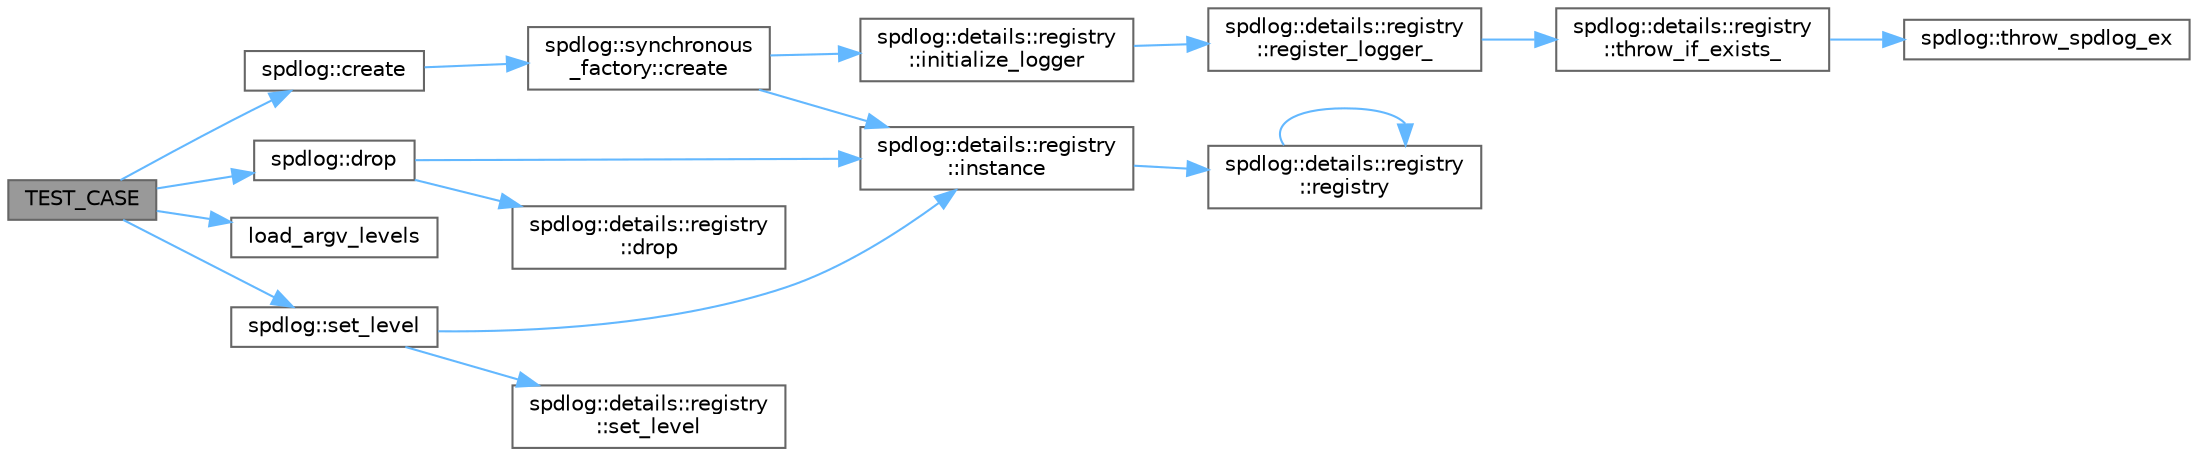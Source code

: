 digraph "TEST_CASE"
{
 // LATEX_PDF_SIZE
  bgcolor="transparent";
  edge [fontname=Helvetica,fontsize=10,labelfontname=Helvetica,labelfontsize=10];
  node [fontname=Helvetica,fontsize=10,shape=box,height=0.2,width=0.4];
  rankdir="LR";
  Node1 [id="Node000001",label="TEST_CASE",height=0.2,width=0.4,color="gray40", fillcolor="grey60", style="filled", fontcolor="black",tooltip=" "];
  Node1 -> Node2 [id="edge17_Node000001_Node000002",color="steelblue1",style="solid",tooltip=" "];
  Node2 [id="Node000002",label="spdlog::create",height=0.2,width=0.4,color="grey40", fillcolor="white", style="filled",URL="$namespacespdlog.html#a564c2ba1d44b490a1b77f69f3c94d2e5",tooltip=" "];
  Node2 -> Node3 [id="edge18_Node000002_Node000003",color="steelblue1",style="solid",tooltip=" "];
  Node3 [id="Node000003",label="spdlog::synchronous\l_factory::create",height=0.2,width=0.4,color="grey40", fillcolor="white", style="filled",URL="$structspdlog_1_1synchronous__factory.html#a3b4669ad8074096f74bcebfbcf6f6a48",tooltip=" "];
  Node3 -> Node4 [id="edge19_Node000003_Node000004",color="steelblue1",style="solid",tooltip=" "];
  Node4 [id="Node000004",label="spdlog::details::registry\l::initialize_logger",height=0.2,width=0.4,color="grey40", fillcolor="white", style="filled",URL="$classspdlog_1_1details_1_1registry.html#aff3103acaeb3d59e449e9ddc630c9e92",tooltip=" "];
  Node4 -> Node5 [id="edge20_Node000004_Node000005",color="steelblue1",style="solid",tooltip=" "];
  Node5 [id="Node000005",label="spdlog::details::registry\l::register_logger_",height=0.2,width=0.4,color="grey40", fillcolor="white", style="filled",URL="$classspdlog_1_1details_1_1registry.html#a589012768bae17d6382100c9ef7f77d8",tooltip=" "];
  Node5 -> Node6 [id="edge21_Node000005_Node000006",color="steelblue1",style="solid",tooltip=" "];
  Node6 [id="Node000006",label="spdlog::details::registry\l::throw_if_exists_",height=0.2,width=0.4,color="grey40", fillcolor="white", style="filled",URL="$classspdlog_1_1details_1_1registry.html#a82be05a40b2b03528af78830bd587fc6",tooltip=" "];
  Node6 -> Node7 [id="edge22_Node000006_Node000007",color="steelblue1",style="solid",tooltip=" "];
  Node7 [id="Node000007",label="spdlog::throw_spdlog_ex",height=0.2,width=0.4,color="grey40", fillcolor="white", style="filled",URL="$namespacespdlog.html#ac3d8b7e83aad48720518fbac80836c3c",tooltip=" "];
  Node3 -> Node8 [id="edge23_Node000003_Node000008",color="steelblue1",style="solid",tooltip=" "];
  Node8 [id="Node000008",label="spdlog::details::registry\l::instance",height=0.2,width=0.4,color="grey40", fillcolor="white", style="filled",URL="$classspdlog_1_1details_1_1registry.html#aa03a75101aed166275ba27d0b2235e5d",tooltip=" "];
  Node8 -> Node9 [id="edge24_Node000008_Node000009",color="steelblue1",style="solid",tooltip=" "];
  Node9 [id="Node000009",label="spdlog::details::registry\l::registry",height=0.2,width=0.4,color="grey40", fillcolor="white", style="filled",URL="$classspdlog_1_1details_1_1registry.html#ab5c1a2f7b8e2e9eec4e0fa75d9167f3b",tooltip=" "];
  Node9 -> Node9 [id="edge25_Node000009_Node000009",color="steelblue1",style="solid",tooltip=" "];
  Node1 -> Node10 [id="edge26_Node000001_Node000010",color="steelblue1",style="solid",tooltip=" "];
  Node10 [id="Node000010",label="spdlog::drop",height=0.2,width=0.4,color="grey40", fillcolor="white", style="filled",URL="$namespacespdlog.html#aae7cf2be87ddada8e5dc0c6e41ffc887",tooltip=" "];
  Node10 -> Node11 [id="edge27_Node000010_Node000011",color="steelblue1",style="solid",tooltip=" "];
  Node11 [id="Node000011",label="spdlog::details::registry\l::drop",height=0.2,width=0.4,color="grey40", fillcolor="white", style="filled",URL="$classspdlog_1_1details_1_1registry.html#a54dd23ca57f53e6d74340f6853853130",tooltip=" "];
  Node10 -> Node8 [id="edge28_Node000010_Node000008",color="steelblue1",style="solid",tooltip=" "];
  Node1 -> Node12 [id="edge29_Node000001_Node000012",color="steelblue1",style="solid",tooltip=" "];
  Node12 [id="Node000012",label="load_argv_levels",height=0.2,width=0.4,color="grey40", fillcolor="white", style="filled",URL="$test__cfg_8cpp.html#a7795b1251e8a3a42ef2492b14d07a9c3",tooltip=" "];
  Node1 -> Node13 [id="edge30_Node000001_Node000013",color="steelblue1",style="solid",tooltip=" "];
  Node13 [id="Node000013",label="spdlog::set_level",height=0.2,width=0.4,color="grey40", fillcolor="white", style="filled",URL="$namespacespdlog.html#a420294e88f1c1ab1ab827c385e311c79",tooltip=" "];
  Node13 -> Node8 [id="edge31_Node000013_Node000008",color="steelblue1",style="solid",tooltip=" "];
  Node13 -> Node14 [id="edge32_Node000013_Node000014",color="steelblue1",style="solid",tooltip=" "];
  Node14 [id="Node000014",label="spdlog::details::registry\l::set_level",height=0.2,width=0.4,color="grey40", fillcolor="white", style="filled",URL="$classspdlog_1_1details_1_1registry.html#af734fefd6c4c8c45edc2b32713a1982b",tooltip=" "];
}
